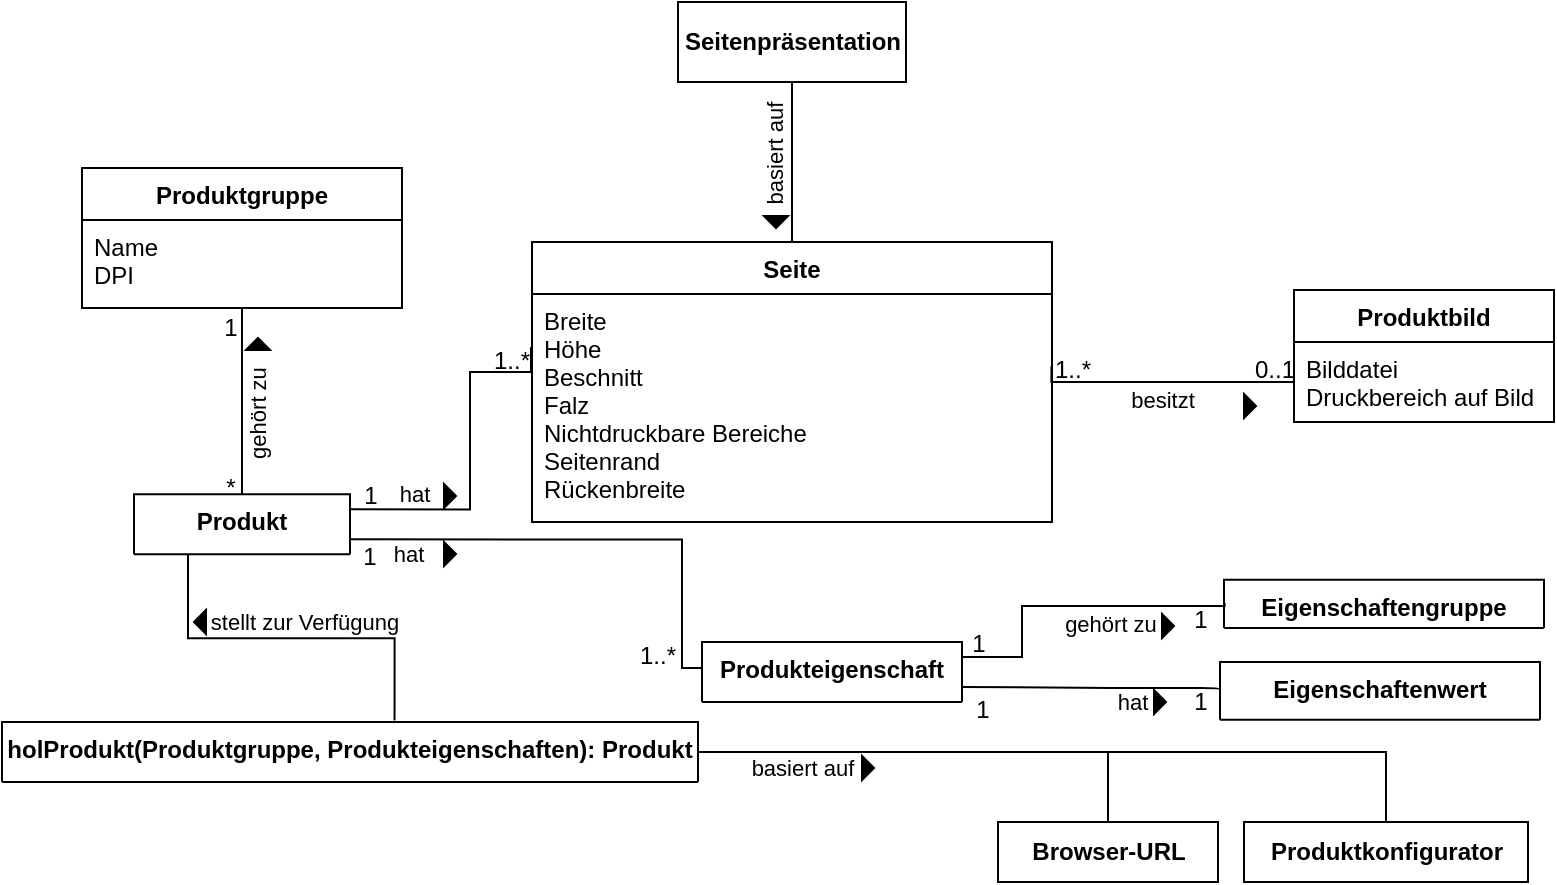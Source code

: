 <mxfile>
    <diagram id="R8Jl5CQtFqt2EqMDmD8Q" name="Produktpresentation">
        <mxGraphModel dx="1591" dy="719" grid="1" gridSize="10" guides="1" tooltips="1" connect="1" arrows="1" fold="1" page="1" pageScale="1" pageWidth="827" pageHeight="1169" math="0" shadow="0">
            <root>
                <mxCell id="0"/>
                <mxCell id="1" parent="0"/>
                <mxCell id="3ROZJ21ruriF3nKStgQi-135" style="edgeStyle=orthogonalEdgeStyle;rounded=0;orthogonalLoop=1;jettySize=auto;html=1;exitX=0.25;exitY=1;exitDx=0;exitDy=0;startArrow=none;startFill=0;endArrow=none;endFill=0;endSize=10;entryX=0.564;entryY=-0.025;entryDx=0;entryDy=0;entryPerimeter=0;" edge="1" parent="1" source="2" target="LKZn4vAuuxOfINN4DRll-142">
                    <mxGeometry relative="1" as="geometry"/>
                </mxCell>
                <mxCell id="3ROZJ21ruriF3nKStgQi-137" value="stellt zur Verfügung" style="edgeLabel;html=1;align=center;verticalAlign=middle;resizable=0;points=[];" vertex="1" connectable="0" parent="3ROZJ21ruriF3nKStgQi-135">
                    <mxGeometry x="0.067" relative="1" as="geometry">
                        <mxPoint y="-8" as="offset"/>
                    </mxGeometry>
                </mxCell>
                <mxCell id="2" value="Produkt" style="swimlane;fontStyle=1;align=center;verticalAlign=top;childLayout=stackLayout;horizontal=1;startSize=70;horizontalStack=0;resizeParent=1;resizeParentMax=0;resizeLast=0;collapsible=1;marginBottom=0;" parent="1" vertex="1">
                    <mxGeometry x="106" y="266.18" width="108" height="30" as="geometry"/>
                </mxCell>
                <mxCell id="14" value="Seite" style="swimlane;fontStyle=1;align=center;verticalAlign=top;childLayout=stackLayout;horizontal=1;startSize=26;horizontalStack=0;resizeParent=1;resizeParentMax=0;resizeLast=0;collapsible=1;marginBottom=0;" vertex="1" parent="1">
                    <mxGeometry x="305" y="140" width="260" height="140" as="geometry"/>
                </mxCell>
                <mxCell id="15" value="Breite&#10;Höhe&#10;Beschnitt&#10;Falz&#10;Nichtdruckbare Bereiche&#10;Seitenrand&#10;Rückenbreite&#10;" style="text;strokeColor=none;fillColor=none;align=left;verticalAlign=top;spacingLeft=4;spacingRight=4;overflow=hidden;rotatable=0;points=[[0,0.5],[1,0.5]];portConstraint=eastwest;fontStyle=0" vertex="1" parent="14">
                    <mxGeometry y="26" width="260" height="114" as="geometry"/>
                </mxCell>
                <mxCell id="48" value="Produktbild" style="swimlane;fontStyle=1;align=center;verticalAlign=top;childLayout=stackLayout;horizontal=1;startSize=26;horizontalStack=0;resizeParent=1;resizeParentMax=0;resizeLast=0;collapsible=1;marginBottom=0;" vertex="1" parent="1">
                    <mxGeometry x="686" y="164" width="130" height="66" as="geometry"/>
                </mxCell>
                <mxCell id="49" value="Bilddatei&#10;Druckbereich auf Bild&#10;" style="text;strokeColor=none;fillColor=none;align=left;verticalAlign=top;spacingLeft=4;spacingRight=4;overflow=hidden;rotatable=0;points=[[0,0.5],[1,0.5]];portConstraint=eastwest;" vertex="1" parent="48">
                    <mxGeometry y="26" width="130" height="40" as="geometry"/>
                </mxCell>
                <mxCell id="59" value="Produkteigenschaft" style="swimlane;fontStyle=1;align=center;verticalAlign=top;childLayout=stackLayout;horizontal=1;startSize=80;horizontalStack=0;resizeParent=1;resizeParentMax=0;resizeLast=0;collapsible=1;marginBottom=0;" vertex="1" parent="1">
                    <mxGeometry x="390" y="340" width="130" height="30" as="geometry"/>
                </mxCell>
                <mxCell id="28" value="" style="endArrow=none;startArrow=none;endFill=0;startFill=0;html=1;verticalAlign=bottom;labelBackgroundColor=none;strokeWidth=1;startSize=8;endSize=10;entryX=-0.002;entryY=0.234;entryDx=0;entryDy=0;entryPerimeter=0;exitX=1;exitY=0.25;exitDx=0;exitDy=0;edgeStyle=orthogonalEdgeStyle;rounded=0;" edge="1" parent="1" source="2" target="15">
                    <mxGeometry width="160" relative="1" as="geometry">
                        <mxPoint x="214" y="260.864" as="sourcePoint"/>
                        <mxPoint x="114" y="208" as="targetPoint"/>
                        <Array as="points">
                            <mxPoint x="274" y="274"/>
                            <mxPoint x="274" y="205"/>
                            <mxPoint x="305" y="205"/>
                        </Array>
                    </mxGeometry>
                </mxCell>
                <mxCell id="3ROZJ21ruriF3nKStgQi-115" value="hat" style="edgeLabel;html=1;align=center;verticalAlign=middle;resizable=0;points=[];" vertex="1" connectable="0" parent="28">
                    <mxGeometry x="0.263" y="-2" relative="1" as="geometry">
                        <mxPoint x="-30" y="41" as="offset"/>
                    </mxGeometry>
                </mxCell>
                <mxCell id="83" value="Produktgruppe" style="swimlane;fontStyle=1;align=center;verticalAlign=top;childLayout=stackLayout;horizontal=1;startSize=26;horizontalStack=0;resizeParent=1;resizeParentMax=0;resizeLast=0;collapsible=1;marginBottom=0;" vertex="1" parent="1">
                    <mxGeometry x="80" y="103" width="160" height="70" as="geometry"/>
                </mxCell>
                <mxCell id="84" value="Name&#10;DPI" style="text;strokeColor=none;fillColor=none;align=left;verticalAlign=top;spacingLeft=4;spacingRight=4;overflow=hidden;rotatable=0;points=[[0,0.5],[1,0.5]];portConstraint=eastwest;" vertex="1" parent="83">
                    <mxGeometry y="26" width="160" height="44" as="geometry"/>
                </mxCell>
                <mxCell id="87" value="" style="endArrow=none;startArrow=none;endFill=0;startFill=0;html=1;verticalAlign=bottom;labelBackgroundColor=none;strokeWidth=1;startSize=8;endSize=10;entryX=0.5;entryY=0;entryDx=0;entryDy=0;" edge="1" parent="1" source="84" target="2">
                    <mxGeometry width="160" relative="1" as="geometry">
                        <mxPoint x="224" y="290.5" as="sourcePoint"/>
                        <mxPoint x="354.32" y="502.69" as="targetPoint"/>
                    </mxGeometry>
                </mxCell>
                <mxCell id="88" value="*" style="text;html=1;align=center;verticalAlign=middle;resizable=0;points=[];autosize=1;strokeColor=none;" vertex="1" parent="1">
                    <mxGeometry x="144" y="253" width="20" height="20" as="geometry"/>
                </mxCell>
                <mxCell id="89" value="1" style="text;html=1;align=center;verticalAlign=middle;resizable=0;points=[];autosize=1;strokeColor=none;" vertex="1" parent="1">
                    <mxGeometry x="144" y="173" width="20" height="20" as="geometry"/>
                </mxCell>
                <mxCell id="65" value="" style="endArrow=none;startArrow=none;endFill=0;startFill=0;html=1;verticalAlign=bottom;labelBackgroundColor=none;strokeWidth=1;startSize=8;endSize=10;exitX=1;exitY=0.75;exitDx=0;exitDy=0;entryX=0;entryY=0.5;entryDx=0;entryDy=0;edgeStyle=orthogonalEdgeStyle;rounded=0;" edge="1" parent="1" source="2" target="59">
                    <mxGeometry width="160" relative="1" as="geometry">
                        <mxPoint x="214" y="288" as="sourcePoint"/>
                        <mxPoint x="305" y="353" as="targetPoint"/>
                        <Array as="points">
                            <mxPoint x="380" y="289"/>
                            <mxPoint x="380" y="353"/>
                            <mxPoint x="390" y="353"/>
                        </Array>
                    </mxGeometry>
                </mxCell>
                <mxCell id="3ROZJ21ruriF3nKStgQi-116" value="hat" style="edgeLabel;html=1;align=center;verticalAlign=middle;resizable=0;points=[];" vertex="1" connectable="0" parent="65">
                    <mxGeometry x="0.147" y="1" relative="1" as="geometry">
                        <mxPoint x="-110" y="8" as="offset"/>
                    </mxGeometry>
                </mxCell>
                <mxCell id="108" value="Eigenschaftengruppe" style="swimlane;fontStyle=1;align=center;verticalAlign=top;childLayout=stackLayout;horizontal=1;startSize=49;horizontalStack=0;resizeParent=1;resizeParentMax=0;resizeLast=0;collapsible=1;marginBottom=0;" vertex="1" parent="1">
                    <mxGeometry x="651" y="308.91" width="160" height="24.09" as="geometry"/>
                </mxCell>
                <mxCell id="110" value="Eigenschaftenwert" style="swimlane;fontStyle=1;align=center;verticalAlign=top;childLayout=stackLayout;horizontal=1;startSize=50;horizontalStack=0;resizeParent=1;resizeParentMax=0;resizeLast=0;collapsible=1;marginBottom=0;" vertex="1" parent="1">
                    <mxGeometry x="649" y="350" width="160" height="28.91" as="geometry"/>
                </mxCell>
                <mxCell id="112" value="" style="endArrow=none;startArrow=none;endFill=0;startFill=0;html=1;verticalAlign=bottom;labelBackgroundColor=none;strokeWidth=1;startSize=8;endSize=10;exitX=1.117;exitY=0.088;exitDx=0;exitDy=0;entryX=1;entryY=0.25;entryDx=0;entryDy=0;edgeStyle=orthogonalEdgeStyle;rounded=0;exitPerimeter=0;" edge="1" parent="1" source="fVELq3aFtNu3C1duo9qW-113" target="59">
                    <mxGeometry width="160" relative="1" as="geometry">
                        <mxPoint x="605" y="322.09" as="sourcePoint"/>
                        <mxPoint x="503" y="332.318" as="targetPoint"/>
                        <Array as="points">
                            <mxPoint x="651" y="322"/>
                            <mxPoint x="550" y="322"/>
                            <mxPoint x="550" y="348"/>
                        </Array>
                    </mxGeometry>
                </mxCell>
                <mxCell id="3ROZJ21ruriF3nKStgQi-117" value="gehört zu" style="edgeLabel;html=1;align=center;verticalAlign=middle;resizable=0;points=[];" vertex="1" connectable="0" parent="112">
                    <mxGeometry x="-0.066" y="-1" relative="1" as="geometry">
                        <mxPoint x="15" y="10" as="offset"/>
                    </mxGeometry>
                </mxCell>
                <mxCell id="113" value="" style="endArrow=none;startArrow=none;endFill=0;startFill=0;html=1;verticalAlign=bottom;labelBackgroundColor=none;strokeWidth=1;startSize=8;endSize=10;exitX=0;exitY=0.5;exitDx=0;exitDy=0;edgeStyle=orthogonalEdgeStyle;entryX=1;entryY=0.75;entryDx=0;entryDy=0;" edge="1" parent="1" source="110" target="59">
                    <mxGeometry width="160" relative="1" as="geometry">
                        <mxPoint x="604" y="418" as="sourcePoint"/>
                        <mxPoint x="505" y="380" as="targetPoint"/>
                        <Array as="points">
                            <mxPoint x="605" y="363"/>
                            <mxPoint x="546" y="363"/>
                        </Array>
                    </mxGeometry>
                </mxCell>
                <mxCell id="3ROZJ21ruriF3nKStgQi-121" value="hat" style="edgeLabel;html=1;align=center;verticalAlign=middle;resizable=0;points=[];" vertex="1" connectable="0" parent="113">
                    <mxGeometry x="0.021" relative="1" as="geometry">
                        <mxPoint x="21" y="7" as="offset"/>
                    </mxGeometry>
                </mxCell>
                <mxCell id="fVELq3aFtNu3C1duo9qW-113" value="1" style="text;html=1;align=center;verticalAlign=middle;resizable=0;points=[];autosize=1;strokeColor=none;" vertex="1" parent="1">
                    <mxGeometry x="629" y="318.91" width="20" height="20" as="geometry"/>
                </mxCell>
                <mxCell id="fVELq3aFtNu3C1duo9qW-114" value="1" style="text;html=1;align=center;verticalAlign=middle;resizable=0;points=[];autosize=1;strokeColor=none;" vertex="1" parent="1">
                    <mxGeometry x="518" y="331.09" width="20" height="20" as="geometry"/>
                </mxCell>
                <mxCell id="fVELq3aFtNu3C1duo9qW-115" value="1" style="text;html=1;align=center;verticalAlign=middle;resizable=0;points=[];autosize=1;strokeColor=none;" vertex="1" parent="1">
                    <mxGeometry x="520" y="364.0" width="20" height="20" as="geometry"/>
                </mxCell>
                <mxCell id="fVELq3aFtNu3C1duo9qW-116" value="1" style="text;html=1;align=center;verticalAlign=middle;resizable=0;points=[];autosize=1;strokeColor=none;" vertex="1" parent="1">
                    <mxGeometry x="629" y="360.0" width="20" height="20" as="geometry"/>
                </mxCell>
                <mxCell id="LKZn4vAuuxOfINN4DRll-119" value="&lt;b&gt;Seitenpräsentation&lt;/b&gt;" style="html=1;" vertex="1" parent="1">
                    <mxGeometry x="378" y="20" width="114" height="40" as="geometry"/>
                </mxCell>
                <mxCell id="LKZn4vAuuxOfINN4DRll-120" value="" style="html=1;verticalAlign=bottom;labelBackgroundColor=none;endArrow=none;endFill=0;endSize=10;exitX=0.5;exitY=1;exitDx=0;exitDy=0;entryX=0.5;entryY=0;entryDx=0;entryDy=0;" edge="1" parent="1" source="LKZn4vAuuxOfINN4DRll-119" target="14">
                    <mxGeometry width="160" relative="1" as="geometry">
                        <mxPoint x="554" y="110" as="sourcePoint"/>
                        <mxPoint x="714" y="110" as="targetPoint"/>
                    </mxGeometry>
                </mxCell>
                <mxCell id="3ROZJ21ruriF3nKStgQi-119" value="basiert auf" style="edgeLabel;html=1;align=center;verticalAlign=middle;resizable=0;points=[];rotation=-90;" vertex="1" connectable="0" parent="LKZn4vAuuxOfINN4DRll-120">
                    <mxGeometry x="-0.147" y="1" relative="1" as="geometry">
                        <mxPoint x="-10" y="2" as="offset"/>
                    </mxGeometry>
                </mxCell>
                <mxCell id="52" value="" style="endArrow=none;startArrow=none;endFill=0;startFill=0;html=1;verticalAlign=bottom;labelBackgroundColor=none;strokeWidth=1;startSize=8;endSize=8;exitX=0.999;exitY=0.317;exitDx=0;exitDy=0;exitPerimeter=0;edgeStyle=orthogonalEdgeStyle;rounded=0;" edge="1" parent="1" source="15" target="49">
                    <mxGeometry x="570" y="190" width="160" as="geometry">
                        <mxPoint x="670" y="344" as="sourcePoint"/>
                        <mxPoint x="830" y="344" as="targetPoint"/>
                        <Array as="points">
                            <mxPoint x="686" y="210"/>
                            <mxPoint x="686" y="210"/>
                        </Array>
                    </mxGeometry>
                </mxCell>
                <mxCell id="3ROZJ21ruriF3nKStgQi-120" value="besitzt" style="edgeLabel;html=1;align=center;verticalAlign=middle;resizable=0;points=[];" vertex="1" connectable="0" parent="52">
                    <mxGeometry relative="1" as="geometry">
                        <mxPoint x="-2" y="9" as="offset"/>
                    </mxGeometry>
                </mxCell>
                <mxCell id="53" value="1..*" style="text;html=1;align=center;verticalAlign=middle;resizable=0;points=[];autosize=1;strokeColor=none;" vertex="1" parent="1">
                    <mxGeometry x="560" y="194" width="30" height="20" as="geometry"/>
                </mxCell>
                <mxCell id="54" value="0..1" style="text;html=1;align=center;verticalAlign=middle;resizable=0;points=[];autosize=1;strokeColor=none;" vertex="1" parent="1">
                    <mxGeometry x="656" y="194" width="40" height="20" as="geometry"/>
                </mxCell>
                <mxCell id="66" value="1" style="text;align=center;fontStyle=0;verticalAlign=middle;spacingLeft=3;spacingRight=3;strokeColor=none;rotatable=0;points=[[0,0.5],[1,0.5]];portConstraint=eastwest;" vertex="1" parent="1">
                    <mxGeometry x="214" y="291.18" width="20" height="10.182" as="geometry"/>
                </mxCell>
                <mxCell id="73" value="1..*" style="text;align=center;fontStyle=0;verticalAlign=middle;spacingLeft=3;spacingRight=3;strokeColor=none;rotatable=0;points=[[0,0.5],[1,0.5]];portConstraint=eastwest;" vertex="1" parent="1">
                    <mxGeometry x="358" y="340.908" width="20" height="10.182" as="geometry"/>
                </mxCell>
                <mxCell id="30" value="1..*" style="text;align=center;fontStyle=0;verticalAlign=middle;spacingLeft=3;spacingRight=3;strokeColor=none;rotatable=0;points=[[0,0.5],[1,0.5]];portConstraint=eastwest;" vertex="1" parent="1">
                    <mxGeometry x="280" y="192" width="30" height="13" as="geometry"/>
                </mxCell>
                <mxCell id="LKZn4vAuuxOfINN4DRll-142" value="holProdukt(Produktgruppe, Produkteigenschaften): Produkt&#10;" style="swimlane;fontStyle=1;align=center;verticalAlign=top;childLayout=stackLayout;horizontal=1;startSize=34;horizontalStack=0;resizeParent=1;resizeParentMax=0;resizeLast=0;collapsible=1;marginBottom=0;" vertex="1" parent="1">
                    <mxGeometry x="40" y="380" width="348" height="30" as="geometry"/>
                </mxCell>
                <mxCell id="3ROZJ21ruriF3nKStgQi-113" value="1" style="text;html=1;align=center;verticalAlign=middle;resizable=0;points=[];autosize=1;strokeColor=none;" vertex="1" parent="1">
                    <mxGeometry x="214" y="257" width="20" height="20" as="geometry"/>
                </mxCell>
                <mxCell id="3ROZJ21ruriF3nKStgQi-122" value="" style="triangle;aspect=fixed;fillColor=#000000;rotation=-90;" vertex="1" parent="1">
                    <mxGeometry x="165" y="185" width="6" height="12" as="geometry"/>
                </mxCell>
                <mxCell id="3ROZJ21ruriF3nKStgQi-126" value="&lt;span style=&quot;font-size: 11px ; background-color: rgb(255 , 255 , 255)&quot;&gt;gehört zu&lt;/span&gt;" style="text;html=1;align=center;verticalAlign=middle;resizable=0;points=[];autosize=1;strokeColor=none;rotation=-90;" vertex="1" parent="1">
                    <mxGeometry x="138" y="216" width="60" height="20" as="geometry"/>
                </mxCell>
                <mxCell id="3ROZJ21ruriF3nKStgQi-127" value="" style="triangle;aspect=fixed;fillColor=#000000;rotation=0;" vertex="1" parent="1">
                    <mxGeometry x="616" y="364.0" width="6" height="12" as="geometry"/>
                </mxCell>
                <mxCell id="3ROZJ21ruriF3nKStgQi-128" value="" style="triangle;aspect=fixed;fillColor=#000000;rotation=0;" vertex="1" parent="1">
                    <mxGeometry x="620" y="326.0" width="6" height="12" as="geometry"/>
                </mxCell>
                <mxCell id="3ROZJ21ruriF3nKStgQi-130" value="" style="triangle;aspect=fixed;fillColor=#000000;rotation=90;" vertex="1" parent="1">
                    <mxGeometry x="424" y="124.0" width="6" height="12" as="geometry"/>
                </mxCell>
                <mxCell id="3ROZJ21ruriF3nKStgQi-132" value="" style="triangle;aspect=fixed;fillColor=#000000;rotation=0;" vertex="1" parent="1">
                    <mxGeometry x="661" y="216" width="6" height="12" as="geometry"/>
                </mxCell>
                <mxCell id="3ROZJ21ruriF3nKStgQi-133" value="" style="triangle;aspect=fixed;fillColor=#000000;rotation=0;" vertex="1" parent="1">
                    <mxGeometry x="261" y="261" width="6" height="12" as="geometry"/>
                </mxCell>
                <mxCell id="3ROZJ21ruriF3nKStgQi-134" value="" style="triangle;aspect=fixed;fillColor=#000000;rotation=0;" vertex="1" parent="1">
                    <mxGeometry x="261" y="290" width="6" height="12" as="geometry"/>
                </mxCell>
                <mxCell id="3ROZJ21ruriF3nKStgQi-138" value="" style="triangle;aspect=fixed;fillColor=#000000;rotation=-180;" vertex="1" parent="1">
                    <mxGeometry x="136" y="324.0" width="6" height="12" as="geometry"/>
                </mxCell>
                <mxCell id="pcVgRyq9SWeYD4dwbNtz-117" style="edgeStyle=orthogonalEdgeStyle;rounded=0;orthogonalLoop=1;jettySize=auto;html=1;exitX=0.5;exitY=0;exitDx=0;exitDy=0;entryX=1;entryY=0.25;entryDx=0;entryDy=0;startArrow=none;startFill=0;endArrow=none;endFill=0;endSize=10;" edge="1" parent="1" source="pcVgRyq9SWeYD4dwbNtz-114" target="LKZn4vAuuxOfINN4DRll-142">
                    <mxGeometry relative="1" as="geometry">
                        <Array as="points">
                            <mxPoint x="593" y="395"/>
                        </Array>
                    </mxGeometry>
                </mxCell>
                <mxCell id="pcVgRyq9SWeYD4dwbNtz-114" value="&lt;b&gt;Browser-URL&lt;/b&gt;" style="html=1;" vertex="1" parent="1">
                    <mxGeometry x="538" y="430" width="110" height="30" as="geometry"/>
                </mxCell>
                <mxCell id="pcVgRyq9SWeYD4dwbNtz-118" style="edgeStyle=orthogonalEdgeStyle;rounded=0;orthogonalLoop=1;jettySize=auto;html=1;exitX=0.5;exitY=0;exitDx=0;exitDy=0;startArrow=none;startFill=0;endArrow=none;endFill=0;endSize=10;entryX=1;entryY=0.25;entryDx=0;entryDy=0;" edge="1" parent="1" source="pcVgRyq9SWeYD4dwbNtz-115" target="LKZn4vAuuxOfINN4DRll-142">
                    <mxGeometry relative="1" as="geometry">
                        <mxPoint x="236" y="440" as="targetPoint"/>
                        <Array as="points">
                            <mxPoint x="732" y="395"/>
                        </Array>
                    </mxGeometry>
                </mxCell>
                <mxCell id="pcVgRyq9SWeYD4dwbNtz-121" value="basiert auf" style="edgeLabel;html=1;align=center;verticalAlign=middle;resizable=0;points=[];rotation=0;" vertex="1" connectable="0" parent="pcVgRyq9SWeYD4dwbNtz-118">
                    <mxGeometry x="0.222" relative="1" as="geometry">
                        <mxPoint x="-91" y="8" as="offset"/>
                    </mxGeometry>
                </mxCell>
                <mxCell id="pcVgRyq9SWeYD4dwbNtz-115" value="&lt;b&gt;Produktkonfigurator&lt;/b&gt;" style="html=1;" vertex="1" parent="1">
                    <mxGeometry x="661" y="430" width="142" height="30" as="geometry"/>
                </mxCell>
                <mxCell id="pcVgRyq9SWeYD4dwbNtz-122" value="" style="triangle;aspect=fixed;fillColor=#000000;rotation=0;" vertex="1" parent="1">
                    <mxGeometry x="470" y="397" width="6" height="12" as="geometry"/>
                </mxCell>
            </root>
        </mxGraphModel>
    </diagram>
    <diagram id="m1vJnN9iK8uZdJuS278U" name="Design">
        <mxGraphModel dx="858" dy="393" grid="1" gridSize="10" guides="1" tooltips="1" connect="1" arrows="1" fold="1" page="1" pageScale="1" pageWidth="827" pageHeight="1169" math="0" shadow="0">
            <root>
                <mxCell id="2xnOVREvFLB_lUJDa7KT-0"/>
                <mxCell id="2xnOVREvFLB_lUJDa7KT-1" parent="2xnOVREvFLB_lUJDa7KT-0"/>
                <mxCell id="0LVePBlqfKj34DUhiKUy-6" style="edgeStyle=orthogonalEdgeStyle;rounded=0;orthogonalLoop=1;jettySize=auto;html=1;exitX=0.5;exitY=1;exitDx=0;exitDy=0;entryX=0.5;entryY=0;entryDx=0;entryDy=0;startArrow=none;startFill=0;endArrow=none;endFill=0;endSize=10;" edge="1" parent="2xnOVREvFLB_lUJDa7KT-1" source="_BBtM1ZEClrVv9qaCddC-7" target="0LVePBlqfKj34DUhiKUy-0">
                    <mxGeometry relative="1" as="geometry"/>
                </mxCell>
                <mxCell id="_BBtM1ZEClrVv9qaCddC-7" value="Designseite Presentation" style="html=1;fontStyle=1" vertex="1" parent="2xnOVREvFLB_lUJDa7KT-1">
                    <mxGeometry x="365" y="270" width="160" height="50" as="geometry"/>
                </mxCell>
                <mxCell id="0LVePBlqfKj34DUhiKUy-1" style="edgeStyle=orthogonalEdgeStyle;rounded=0;orthogonalLoop=1;jettySize=auto;html=1;exitX=1;exitY=0.5;exitDx=0;exitDy=0;entryX=0;entryY=0.5;entryDx=0;entryDy=0;startArrow=none;startFill=0;endArrow=none;endFill=0;endSize=10;" edge="1" parent="2xnOVREvFLB_lUJDa7KT-1" source="KhfS7gPPCCPaNqj5bfZj-1" target="0LVePBlqfKj34DUhiKUy-0">
                    <mxGeometry relative="1" as="geometry"/>
                </mxCell>
                <mxCell id="eLnGJpbULJ3DvffsFiKu-49" style="edgeStyle=orthogonalEdgeStyle;rounded=0;jumpStyle=arc;jumpSize=8;orthogonalLoop=1;jettySize=auto;html=1;exitX=0.5;exitY=1;exitDx=0;exitDy=0;entryX=0.5;entryY=0;entryDx=0;entryDy=0;startArrow=none;startFill=0;endArrow=none;endFill=0;endSize=10;" edge="1" parent="2xnOVREvFLB_lUJDa7KT-1" source="KhfS7gPPCCPaNqj5bfZj-1" target="eLnGJpbULJ3DvffsFiKu-35">
                    <mxGeometry relative="1" as="geometry"/>
                </mxCell>
                <mxCell id="KhfS7gPPCCPaNqj5bfZj-1" value="&lt;b&gt;Design&lt;/b&gt;" style="html=1;" vertex="1" parent="2xnOVREvFLB_lUJDa7KT-1">
                    <mxGeometry x="180" y="420" width="110" height="30" as="geometry"/>
                </mxCell>
                <mxCell id="0LVePBlqfKj34DUhiKUy-3" style="edgeStyle=orthogonalEdgeStyle;rounded=0;orthogonalLoop=1;jettySize=auto;html=1;exitX=1;exitY=0.5;exitDx=0;exitDy=0;entryX=0;entryY=0.5;entryDx=0;entryDy=0;startArrow=none;startFill=0;endArrow=none;endFill=0;endSize=10;" edge="1" parent="2xnOVREvFLB_lUJDa7KT-1" source="0LVePBlqfKj34DUhiKUy-0" target="0LVePBlqfKj34DUhiKUy-2">
                    <mxGeometry relative="1" as="geometry"/>
                </mxCell>
                <mxCell id="0LVePBlqfKj34DUhiKUy-11" style="edgeStyle=orthogonalEdgeStyle;rounded=0;orthogonalLoop=1;jettySize=auto;html=1;exitX=0.75;exitY=1;exitDx=0;exitDy=0;entryX=0;entryY=0.5;entryDx=0;entryDy=0;startArrow=none;startFill=0;endArrow=none;endFill=0;endSize=10;" edge="1" parent="2xnOVREvFLB_lUJDa7KT-1" source="0LVePBlqfKj34DUhiKUy-0" target="PerpSiJX2z2ElGPY05Ku-22">
                    <mxGeometry relative="1" as="geometry">
                        <mxPoint x="570" y="505" as="targetPoint"/>
                    </mxGeometry>
                </mxCell>
                <mxCell id="PerpSiJX2z2ElGPY05Ku-18" style="edgeStyle=orthogonalEdgeStyle;rounded=0;jumpStyle=arc;jumpSize=8;orthogonalLoop=1;jettySize=auto;html=1;exitX=0.75;exitY=0;exitDx=0;exitDy=0;entryX=0.5;entryY=1;entryDx=0;entryDy=0;startArrow=none;startFill=0;endArrow=none;endFill=0;endSize=10;" edge="1" parent="2xnOVREvFLB_lUJDa7KT-1" source="0LVePBlqfKj34DUhiKUy-0" target="PerpSiJX2z2ElGPY05Ku-17">
                    <mxGeometry relative="1" as="geometry"/>
                </mxCell>
                <mxCell id="0LVePBlqfKj34DUhiKUy-0" value="&lt;b&gt;Designseite&lt;/b&gt;" style="html=1;" vertex="1" parent="2xnOVREvFLB_lUJDa7KT-1">
                    <mxGeometry x="390" y="420" width="110" height="30" as="geometry"/>
                </mxCell>
                <mxCell id="3dWni5qiD89zcJHUJ88k-36" style="edgeStyle=orthogonalEdgeStyle;rounded=0;jumpStyle=arc;jumpSize=8;orthogonalLoop=1;jettySize=auto;html=1;exitX=1;exitY=0.5;exitDx=0;exitDy=0;entryX=0;entryY=0.5;entryDx=0;entryDy=0;startArrow=none;startFill=0;endArrow=none;endFill=0;endSize=10;" edge="1" parent="2xnOVREvFLB_lUJDa7KT-1" source="0LVePBlqfKj34DUhiKUy-2" target="3dWni5qiD89zcJHUJ88k-12">
                    <mxGeometry relative="1" as="geometry"/>
                </mxCell>
                <mxCell id="0LVePBlqfKj34DUhiKUy-2" value="&lt;b&gt;Hintergrund&lt;/b&gt;" style="html=1;" vertex="1" parent="2xnOVREvFLB_lUJDa7KT-1">
                    <mxGeometry x="570" y="420" width="110" height="30" as="geometry"/>
                </mxCell>
                <mxCell id="3dWni5qiD89zcJHUJ88k-31" style="edgeStyle=orthogonalEdgeStyle;rounded=0;jumpStyle=arc;jumpSize=8;orthogonalLoop=1;jettySize=auto;html=1;exitX=0;exitY=0.5;exitDx=0;exitDy=0;entryX=1;entryY=0.25;entryDx=0;entryDy=0;startArrow=none;startFill=0;endArrow=none;endFill=0;endSize=10;" edge="1" parent="2xnOVREvFLB_lUJDa7KT-1" source="0LVePBlqfKj34DUhiKUy-4" target="3dWni5qiD89zcJHUJ88k-12">
                    <mxGeometry relative="1" as="geometry"/>
                </mxCell>
                <mxCell id="3dWni5qiD89zcJHUJ88k-49" style="edgeStyle=orthogonalEdgeStyle;rounded=0;jumpStyle=arc;jumpSize=8;orthogonalLoop=1;jettySize=auto;html=1;exitX=1;exitY=0.5;exitDx=0;exitDy=0;entryX=1;entryY=0.5;entryDx=0;entryDy=0;startArrow=none;startFill=0;endArrow=none;endFill=0;endSize=10;" edge="1" parent="2xnOVREvFLB_lUJDa7KT-1" source="0LVePBlqfKj34DUhiKUy-4" target="0LVePBlqfKj34DUhiKUy-5">
                    <mxGeometry relative="1" as="geometry"/>
                </mxCell>
                <mxCell id="0LVePBlqfKj34DUhiKUy-4" value="&lt;b&gt;Verlaufaufsfarbe&lt;/b&gt;" style="html=1;" vertex="1" parent="2xnOVREvFLB_lUJDa7KT-1">
                    <mxGeometry x="1020" y="413" width="110" height="30" as="geometry"/>
                </mxCell>
                <mxCell id="3dWni5qiD89zcJHUJ88k-29" style="edgeStyle=orthogonalEdgeStyle;rounded=0;jumpStyle=arc;jumpSize=8;orthogonalLoop=1;jettySize=auto;html=1;exitX=0.25;exitY=1;exitDx=0;exitDy=0;startArrow=none;startFill=0;endArrow=none;endFill=0;endSize=10;" edge="1" parent="2xnOVREvFLB_lUJDa7KT-1" source="0LVePBlqfKj34DUhiKUy-5" target="3dWni5qiD89zcJHUJ88k-22">
                    <mxGeometry relative="1" as="geometry">
                        <Array as="points">
                            <mxPoint x="1048" y="510"/>
                            <mxPoint x="1040" y="510"/>
                        </Array>
                    </mxGeometry>
                </mxCell>
                <mxCell id="3dWni5qiD89zcJHUJ88k-30" style="edgeStyle=orthogonalEdgeStyle;rounded=0;jumpStyle=arc;jumpSize=8;orthogonalLoop=1;jettySize=auto;html=1;exitX=0;exitY=0.5;exitDx=0;exitDy=0;entryX=1;entryY=0.75;entryDx=0;entryDy=0;startArrow=none;startFill=0;endArrow=none;endFill=0;endSize=10;" edge="1" parent="2xnOVREvFLB_lUJDa7KT-1" source="0LVePBlqfKj34DUhiKUy-5" target="3dWni5qiD89zcJHUJ88k-12">
                    <mxGeometry relative="1" as="geometry">
                        <Array as="points">
                            <mxPoint x="1000" y="498"/>
                            <mxPoint x="1000" y="443"/>
                        </Array>
                    </mxGeometry>
                </mxCell>
                <mxCell id="eLnGJpbULJ3DvffsFiKu-10" style="edgeStyle=orthogonalEdgeStyle;rounded=0;jumpStyle=arc;jumpSize=8;orthogonalLoop=1;jettySize=auto;html=1;exitX=0.75;exitY=1;exitDx=0;exitDy=0;entryX=1;entryY=0.75;entryDx=0;entryDy=0;startArrow=none;startFill=0;endArrow=none;endFill=0;endSize=10;" edge="1" parent="2xnOVREvFLB_lUJDa7KT-1" source="0LVePBlqfKj34DUhiKUy-5" target="3dWni5qiD89zcJHUJ88k-3">
                    <mxGeometry relative="1" as="geometry"/>
                </mxCell>
                <mxCell id="eLnGJpbULJ3DvffsFiKu-11" style="edgeStyle=orthogonalEdgeStyle;rounded=0;jumpStyle=arc;jumpSize=8;orthogonalLoop=1;jettySize=auto;html=1;exitX=0.75;exitY=1;exitDx=0;exitDy=0;entryX=1;entryY=0.5;entryDx=0;entryDy=0;startArrow=none;startFill=0;endArrow=none;endFill=0;endSize=10;" edge="1" parent="2xnOVREvFLB_lUJDa7KT-1" source="0LVePBlqfKj34DUhiKUy-5" target="3dWni5qiD89zcJHUJ88k-1">
                    <mxGeometry relative="1" as="geometry"/>
                </mxCell>
                <mxCell id="0LVePBlqfKj34DUhiKUy-5" value="&lt;b&gt;Farbe&lt;br&gt;&lt;/b&gt;" style="html=1;" vertex="1" parent="2xnOVREvFLB_lUJDa7KT-1">
                    <mxGeometry x="1020" y="483" width="110" height="30" as="geometry"/>
                </mxCell>
                <mxCell id="3dWni5qiD89zcJHUJ88k-11" style="edgeStyle=orthogonalEdgeStyle;rounded=0;orthogonalLoop=1;jettySize=auto;html=1;exitX=0;exitY=0.25;exitDx=0;exitDy=0;entryX=0.553;entryY=1.053;entryDx=0;entryDy=0;startArrow=none;startFill=0;endArrow=block;endFill=0;endSize=10;entryPerimeter=0;" edge="1" parent="2xnOVREvFLB_lUJDa7KT-1" source="0LVePBlqfKj34DUhiKUy-12" target="PerpSiJX2z2ElGPY05Ku-22">
                    <mxGeometry relative="1" as="geometry">
                        <mxPoint x="625" y="530" as="targetPoint"/>
                    </mxGeometry>
                </mxCell>
                <mxCell id="0LVePBlqfKj34DUhiKUy-12" value="&lt;b&gt;Rechteck&lt;/b&gt;" style="html=1;" vertex="1" parent="2xnOVREvFLB_lUJDa7KT-1">
                    <mxGeometry x="650" y="560" width="110" height="30" as="geometry"/>
                </mxCell>
                <mxCell id="3dWni5qiD89zcJHUJ88k-6" style="edgeStyle=orthogonalEdgeStyle;rounded=0;orthogonalLoop=1;jettySize=auto;html=1;exitX=0;exitY=0.5;exitDx=0;exitDy=0;entryX=0.5;entryY=1;entryDx=0;entryDy=0;startArrow=none;startFill=0;endArrow=block;endFill=0;endSize=10;" edge="1" parent="2xnOVREvFLB_lUJDa7KT-1" source="3dWni5qiD89zcJHUJ88k-0">
                    <mxGeometry relative="1" as="geometry">
                        <mxPoint x="625" y="530" as="targetPoint"/>
                        <Array as="points">
                            <mxPoint x="625" y="615"/>
                        </Array>
                    </mxGeometry>
                </mxCell>
                <mxCell id="3dWni5qiD89zcJHUJ88k-0" value="&lt;b&gt;Ellipse&lt;/b&gt;" style="html=1;" vertex="1" parent="2xnOVREvFLB_lUJDa7KT-1">
                    <mxGeometry x="650" y="610" width="110" height="30" as="geometry"/>
                </mxCell>
                <mxCell id="3dWni5qiD89zcJHUJ88k-7" style="edgeStyle=orthogonalEdgeStyle;rounded=0;orthogonalLoop=1;jettySize=auto;html=1;exitX=0;exitY=0.5;exitDx=0;exitDy=0;entryX=0.5;entryY=1;entryDx=0;entryDy=0;startArrow=none;startFill=0;endArrow=block;endFill=0;endSize=10;" edge="1" parent="2xnOVREvFLB_lUJDa7KT-1" source="3dWni5qiD89zcJHUJ88k-1">
                    <mxGeometry relative="1" as="geometry">
                        <mxPoint x="625" y="530" as="targetPoint"/>
                        <Array as="points">
                            <mxPoint x="625" y="965"/>
                        </Array>
                    </mxGeometry>
                </mxCell>
                <mxCell id="3dWni5qiD89zcJHUJ88k-1" value="&lt;span&gt;Linie&lt;/span&gt;" style="html=1;fontStyle=1" vertex="1" parent="2xnOVREvFLB_lUJDa7KT-1">
                    <mxGeometry x="650" y="950" width="110" height="30" as="geometry"/>
                </mxCell>
                <mxCell id="3dWni5qiD89zcJHUJ88k-8" style="edgeStyle=orthogonalEdgeStyle;rounded=0;orthogonalLoop=1;jettySize=auto;html=1;exitX=0;exitY=0.25;exitDx=0;exitDy=0;entryX=0.5;entryY=1;entryDx=0;entryDy=0;startArrow=none;startFill=0;endArrow=block;endFill=0;endSize=10;" edge="1" parent="2xnOVREvFLB_lUJDa7KT-1" source="3dWni5qiD89zcJHUJ88k-2">
                    <mxGeometry relative="1" as="geometry">
                        <mxPoint x="625" y="530" as="targetPoint"/>
                        <Array as="points">
                            <mxPoint x="625" y="668"/>
                        </Array>
                    </mxGeometry>
                </mxCell>
                <mxCell id="3dWni5qiD89zcJHUJ88k-2" value="Polygon" style="html=1;fontStyle=1" vertex="1" parent="2xnOVREvFLB_lUJDa7KT-1">
                    <mxGeometry x="650" y="660" width="110" height="30" as="geometry"/>
                </mxCell>
                <mxCell id="3dWni5qiD89zcJHUJ88k-9" style="edgeStyle=orthogonalEdgeStyle;rounded=0;orthogonalLoop=1;jettySize=auto;html=1;exitX=0;exitY=0.5;exitDx=0;exitDy=0;entryX=0.5;entryY=1;entryDx=0;entryDy=0;startArrow=none;startFill=0;endArrow=block;endFill=0;endSize=10;" edge="1" parent="2xnOVREvFLB_lUJDa7KT-1" source="3dWni5qiD89zcJHUJ88k-3">
                    <mxGeometry relative="1" as="geometry">
                        <mxPoint x="625" y="530" as="targetPoint"/>
                        <Array as="points">
                            <mxPoint x="625" y="915"/>
                        </Array>
                    </mxGeometry>
                </mxCell>
                <mxCell id="eLnGJpbULJ3DvffsFiKu-52" style="edgeStyle=orthogonalEdgeStyle;rounded=0;jumpStyle=arc;jumpSize=8;orthogonalLoop=1;jettySize=auto;html=1;exitX=1;exitY=0.25;exitDx=0;exitDy=0;startArrow=none;startFill=0;endArrow=none;endFill=0;endSize=10;" edge="1" parent="2xnOVREvFLB_lUJDa7KT-1" source="3dWni5qiD89zcJHUJ88k-3" target="eLnGJpbULJ3DvffsFiKu-51">
                    <mxGeometry relative="1" as="geometry"/>
                </mxCell>
                <mxCell id="3dWni5qiD89zcJHUJ88k-3" value="Text" style="html=1;fontStyle=1" vertex="1" parent="2xnOVREvFLB_lUJDa7KT-1">
                    <mxGeometry x="650" y="900" width="110" height="30" as="geometry"/>
                </mxCell>
                <mxCell id="3dWni5qiD89zcJHUJ88k-10" style="edgeStyle=orthogonalEdgeStyle;rounded=0;orthogonalLoop=1;jettySize=auto;html=1;exitX=0;exitY=0.5;exitDx=0;exitDy=0;entryX=0.5;entryY=1;entryDx=0;entryDy=0;startArrow=none;startFill=0;endArrow=block;endFill=0;endSize=10;" edge="1" parent="2xnOVREvFLB_lUJDa7KT-1" source="3dWni5qiD89zcJHUJ88k-4">
                    <mxGeometry relative="1" as="geometry">
                        <mxPoint x="625" y="530" as="targetPoint"/>
                        <Array as="points">
                            <mxPoint x="625" y="865"/>
                        </Array>
                    </mxGeometry>
                </mxCell>
                <mxCell id="3dWni5qiD89zcJHUJ88k-4" value="Bild" style="html=1;fontStyle=1" vertex="1" parent="2xnOVREvFLB_lUJDa7KT-1">
                    <mxGeometry x="650" y="850" width="110" height="30" as="geometry"/>
                </mxCell>
                <mxCell id="3dWni5qiD89zcJHUJ88k-37" style="edgeStyle=orthogonalEdgeStyle;rounded=0;jumpStyle=arc;jumpSize=8;orthogonalLoop=1;jettySize=auto;html=1;exitX=0.25;exitY=1;exitDx=0;exitDy=0;entryX=0.75;entryY=0;entryDx=0;entryDy=0;startArrow=none;startFill=0;endArrow=none;endFill=0;endSize=10;" edge="1" parent="2xnOVREvFLB_lUJDa7KT-1" source="3dWni5qiD89zcJHUJ88k-12" target="0LVePBlqfKj34DUhiKUy-12">
                    <mxGeometry relative="1" as="geometry">
                        <Array as="points">
                            <mxPoint x="818" y="550"/>
                            <mxPoint x="733" y="550"/>
                        </Array>
                    </mxGeometry>
                </mxCell>
                <mxCell id="3dWni5qiD89zcJHUJ88k-38" style="edgeStyle=orthogonalEdgeStyle;rounded=0;jumpStyle=arc;jumpSize=8;orthogonalLoop=1;jettySize=auto;html=1;exitX=0.25;exitY=1;exitDx=0;exitDy=0;entryX=0.75;entryY=0;entryDx=0;entryDy=0;startArrow=none;startFill=0;endArrow=none;endFill=0;endSize=10;" edge="1" parent="2xnOVREvFLB_lUJDa7KT-1" source="3dWni5qiD89zcJHUJ88k-12" target="3dWni5qiD89zcJHUJ88k-0">
                    <mxGeometry relative="1" as="geometry">
                        <Array as="points">
                            <mxPoint x="818" y="600"/>
                            <mxPoint x="733" y="600"/>
                        </Array>
                    </mxGeometry>
                </mxCell>
                <mxCell id="3dWni5qiD89zcJHUJ88k-40" style="edgeStyle=orthogonalEdgeStyle;rounded=0;jumpStyle=arc;jumpSize=8;orthogonalLoop=1;jettySize=auto;html=1;exitX=0.25;exitY=1;exitDx=0;exitDy=0;entryX=0.75;entryY=0;entryDx=0;entryDy=0;startArrow=none;startFill=0;endArrow=none;endFill=0;endSize=10;" edge="1" parent="2xnOVREvFLB_lUJDa7KT-1" source="3dWni5qiD89zcJHUJ88k-12" target="3dWni5qiD89zcJHUJ88k-2">
                    <mxGeometry relative="1" as="geometry">
                        <Array as="points">
                            <mxPoint x="818" y="650"/>
                            <mxPoint x="733" y="650"/>
                        </Array>
                    </mxGeometry>
                </mxCell>
                <mxCell id="3dWni5qiD89zcJHUJ88k-41" style="edgeStyle=orthogonalEdgeStyle;rounded=0;jumpStyle=arc;jumpSize=8;orthogonalLoop=1;jettySize=auto;html=1;exitX=0.25;exitY=1;exitDx=0;exitDy=0;entryX=0.75;entryY=0;entryDx=0;entryDy=0;startArrow=none;startFill=0;endArrow=none;endFill=0;endSize=10;" edge="1" parent="2xnOVREvFLB_lUJDa7KT-1" source="3dWni5qiD89zcJHUJ88k-12" target="3dWni5qiD89zcJHUJ88k-4">
                    <mxGeometry relative="1" as="geometry">
                        <Array as="points">
                            <mxPoint x="818" y="840"/>
                            <mxPoint x="733" y="840"/>
                        </Array>
                    </mxGeometry>
                </mxCell>
                <mxCell id="3dWni5qiD89zcJHUJ88k-12" value="&lt;b&gt;Füllfarbe&lt;/b&gt;" style="html=1;" vertex="1" parent="2xnOVREvFLB_lUJDa7KT-1">
                    <mxGeometry x="790" y="420" width="110" height="30" as="geometry"/>
                </mxCell>
                <mxCell id="3dWni5qiD89zcJHUJ88k-44" style="edgeStyle=orthogonalEdgeStyle;rounded=0;jumpStyle=arc;jumpSize=8;orthogonalLoop=1;jettySize=auto;html=1;exitX=0;exitY=0.5;exitDx=0;exitDy=0;entryX=1;entryY=0.5;entryDx=0;entryDy=0;startArrow=none;startFill=0;endArrow=none;endFill=0;endSize=10;" edge="1" parent="2xnOVREvFLB_lUJDa7KT-1" source="3dWni5qiD89zcJHUJ88k-22" target="0LVePBlqfKj34DUhiKUy-12">
                    <mxGeometry relative="1" as="geometry">
                        <Array as="points">
                            <mxPoint x="880" y="585"/>
                            <mxPoint x="880" y="575"/>
                        </Array>
                    </mxGeometry>
                </mxCell>
                <mxCell id="3dWni5qiD89zcJHUJ88k-45" style="edgeStyle=orthogonalEdgeStyle;rounded=0;jumpStyle=arc;jumpSize=8;orthogonalLoop=1;jettySize=auto;html=1;exitX=0;exitY=0.5;exitDx=0;exitDy=0;entryX=1;entryY=0.5;entryDx=0;entryDy=0;startArrow=none;startFill=0;endArrow=none;endFill=0;endSize=10;" edge="1" parent="2xnOVREvFLB_lUJDa7KT-1" source="3dWni5qiD89zcJHUJ88k-22" target="3dWni5qiD89zcJHUJ88k-0">
                    <mxGeometry relative="1" as="geometry">
                        <Array as="points">
                            <mxPoint x="880" y="585"/>
                            <mxPoint x="880" y="625"/>
                        </Array>
                    </mxGeometry>
                </mxCell>
                <mxCell id="3dWni5qiD89zcJHUJ88k-46" style="edgeStyle=orthogonalEdgeStyle;rounded=0;jumpStyle=arc;jumpSize=8;orthogonalLoop=1;jettySize=auto;html=1;exitX=0;exitY=0.5;exitDx=0;exitDy=0;entryX=1;entryY=0.5;entryDx=0;entryDy=0;startArrow=none;startFill=0;endArrow=none;endFill=0;endSize=10;" edge="1" parent="2xnOVREvFLB_lUJDa7KT-1" source="3dWni5qiD89zcJHUJ88k-22" target="3dWni5qiD89zcJHUJ88k-2">
                    <mxGeometry relative="1" as="geometry">
                        <Array as="points">
                            <mxPoint x="880" y="585"/>
                            <mxPoint x="880" y="675"/>
                        </Array>
                    </mxGeometry>
                </mxCell>
                <mxCell id="3dWni5qiD89zcJHUJ88k-47" style="edgeStyle=orthogonalEdgeStyle;rounded=0;jumpStyle=arc;jumpSize=8;orthogonalLoop=1;jettySize=auto;html=1;exitX=0;exitY=0.5;exitDx=0;exitDy=0;entryX=1;entryY=0.75;entryDx=0;entryDy=0;startArrow=none;startFill=0;endArrow=none;endFill=0;endSize=10;" edge="1" parent="2xnOVREvFLB_lUJDa7KT-1" source="3dWni5qiD89zcJHUJ88k-22" target="3dWni5qiD89zcJHUJ88k-4">
                    <mxGeometry relative="1" as="geometry">
                        <Array as="points">
                            <mxPoint x="880" y="585"/>
                            <mxPoint x="880" y="873"/>
                        </Array>
                    </mxGeometry>
                </mxCell>
                <mxCell id="3dWni5qiD89zcJHUJ88k-22" value="&lt;b&gt;Umrahmung&lt;/b&gt;" style="html=1;" vertex="1" parent="2xnOVREvFLB_lUJDa7KT-1">
                    <mxGeometry x="990" y="570" width="100" height="30" as="geometry"/>
                </mxCell>
                <mxCell id="qLCuyh_SuOUiccrAn6eA-0" value="" style="triangle;aspect=fixed;fillColor=#000000;rotation=0;" vertex="1" parent="2xnOVREvFLB_lUJDa7KT-1">
                    <mxGeometry x="348" y="420" width="6" height="12" as="geometry"/>
                </mxCell>
                <mxCell id="qLCuyh_SuOUiccrAn6eA-1" value="hat" style="text;html=1;align=center;verticalAlign=middle;resizable=0;points=[];autosize=1;strokeColor=none;" vertex="1" parent="2xnOVREvFLB_lUJDa7KT-1">
                    <mxGeometry x="318" y="416" width="30" height="20" as="geometry"/>
                </mxCell>
                <mxCell id="qLCuyh_SuOUiccrAn6eA-2" value="basiert auf" style="text;html=1;align=center;verticalAlign=middle;resizable=0;points=[];autosize=1;strokeColor=none;rotation=-90;" vertex="1" parent="2xnOVREvFLB_lUJDa7KT-1">
                    <mxGeometry x="420" y="360" width="70" height="20" as="geometry"/>
                </mxCell>
                <mxCell id="qLCuyh_SuOUiccrAn6eA-3" value="" style="triangle;aspect=fixed;fillColor=#000000;rotation=90;" vertex="1" parent="2xnOVREvFLB_lUJDa7KT-1">
                    <mxGeometry x="452" y="399" width="6" height="12" as="geometry"/>
                </mxCell>
                <mxCell id="qLCuyh_SuOUiccrAn6eA-4" value="" style="triangle;aspect=fixed;fillColor=#000000;rotation=0;" vertex="1" parent="2xnOVREvFLB_lUJDa7KT-1">
                    <mxGeometry x="540" y="422" width="6" height="12" as="geometry"/>
                </mxCell>
                <mxCell id="qLCuyh_SuOUiccrAn6eA-5" value="hat" style="text;html=1;align=center;verticalAlign=middle;resizable=0;points=[];autosize=1;strokeColor=none;" vertex="1" parent="2xnOVREvFLB_lUJDa7KT-1">
                    <mxGeometry x="511" y="418" width="30" height="20" as="geometry"/>
                </mxCell>
                <mxCell id="qLCuyh_SuOUiccrAn6eA-6" value="enthält" style="text;html=1;align=center;verticalAlign=middle;resizable=0;points=[];autosize=1;strokeColor=none;" vertex="1" parent="2xnOVREvFLB_lUJDa7KT-1">
                    <mxGeometry x="474" y="513" width="50" height="20" as="geometry"/>
                </mxCell>
                <mxCell id="qLCuyh_SuOUiccrAn6eA-7" value="" style="triangle;aspect=fixed;fillColor=#000000;rotation=0;" vertex="1" parent="2xnOVREvFLB_lUJDa7KT-1">
                    <mxGeometry x="524" y="517" width="6" height="12" as="geometry"/>
                </mxCell>
                <mxCell id="eLnGJpbULJ3DvffsFiKu-0" value="" style="triangle;aspect=fixed;fillColor=#000000;rotation=0;" vertex="1" parent="2xnOVREvFLB_lUJDa7KT-1">
                    <mxGeometry x="730" y="422" width="6" height="12" as="geometry"/>
                </mxCell>
                <mxCell id="eLnGJpbULJ3DvffsFiKu-1" value="hat" style="text;html=1;align=center;verticalAlign=middle;resizable=0;points=[];autosize=1;strokeColor=none;" vertex="1" parent="2xnOVREvFLB_lUJDa7KT-1">
                    <mxGeometry x="700" y="418" width="30" height="20" as="geometry"/>
                </mxCell>
                <mxCell id="eLnGJpbULJ3DvffsFiKu-3" value="verwendet" style="text;html=1;align=center;verticalAlign=middle;resizable=0;points=[];autosize=1;strokeColor=none;" vertex="1" parent="2xnOVREvFLB_lUJDa7KT-1">
                    <mxGeometry x="904" y="411" width="70" height="20" as="geometry"/>
                </mxCell>
                <mxCell id="eLnGJpbULJ3DvffsFiKu-5" value="" style="triangle;aspect=fixed;fillColor=#000000;rotation=0;" vertex="1" parent="2xnOVREvFLB_lUJDa7KT-1">
                    <mxGeometry x="974" y="413" width="6" height="12" as="geometry"/>
                </mxCell>
                <mxCell id="eLnGJpbULJ3DvffsFiKu-6" value="verwendet" style="text;html=1;align=center;verticalAlign=middle;resizable=0;points=[];autosize=1;strokeColor=none;" vertex="1" parent="2xnOVREvFLB_lUJDa7KT-1">
                    <mxGeometry x="904" y="443" width="70" height="20" as="geometry"/>
                </mxCell>
                <mxCell id="eLnGJpbULJ3DvffsFiKu-7" value="" style="triangle;aspect=fixed;fillColor=#000000;rotation=0;" vertex="1" parent="2xnOVREvFLB_lUJDa7KT-1">
                    <mxGeometry x="974" y="445" width="6" height="12" as="geometry"/>
                </mxCell>
                <mxCell id="eLnGJpbULJ3DvffsFiKu-8" value="hat" style="text;html=1;align=center;verticalAlign=middle;resizable=0;points=[];autosize=1;strokeColor=none;" vertex="1" parent="2xnOVREvFLB_lUJDa7KT-1">
                    <mxGeometry x="924" y="565" width="30" height="20" as="geometry"/>
                </mxCell>
                <mxCell id="eLnGJpbULJ3DvffsFiKu-9" value="" style="triangle;aspect=fixed;fillColor=#000000;rotation=0;" vertex="1" parent="2xnOVREvFLB_lUJDa7KT-1">
                    <mxGeometry x="953" y="567" width="6" height="12" as="geometry"/>
                </mxCell>
                <mxCell id="eLnGJpbULJ3DvffsFiKu-12" value="hat" style="text;html=1;align=center;verticalAlign=middle;resizable=0;points=[];autosize=1;strokeColor=none;rotation=-90;" vertex="1" parent="2xnOVREvFLB_lUJDa7KT-1">
                    <mxGeometry x="810" y="500" width="30" height="20" as="geometry"/>
                </mxCell>
                <mxCell id="eLnGJpbULJ3DvffsFiKu-13" value="" style="triangle;aspect=fixed;fillColor=#000000;rotation=-90;" vertex="1" parent="2xnOVREvFLB_lUJDa7KT-1">
                    <mxGeometry x="823" y="488" width="6" height="12" as="geometry"/>
                </mxCell>
                <mxCell id="eLnGJpbULJ3DvffsFiKu-16" value="" style="triangle;aspect=fixed;fillColor=#000000;rotation=-90;" vertex="1" parent="2xnOVREvFLB_lUJDa7KT-1">
                    <mxGeometry x="1110" y="619" width="6" height="12" as="geometry"/>
                </mxCell>
                <mxCell id="eLnGJpbULJ3DvffsFiKu-17" value="hat" style="text;html=1;align=center;verticalAlign=middle;resizable=0;points=[];autosize=1;strokeColor=none;rotation=-90;" vertex="1" parent="2xnOVREvFLB_lUJDa7KT-1">
                    <mxGeometry x="1098" y="631" width="30" height="20" as="geometry"/>
                </mxCell>
                <mxCell id="eLnGJpbULJ3DvffsFiKu-21" value="" style="triangle;aspect=fixed;fillColor=#000000;rotation=-90;" vertex="1" parent="2xnOVREvFLB_lUJDa7KT-1">
                    <mxGeometry x="1046" y="528" width="6" height="12" as="geometry"/>
                </mxCell>
                <mxCell id="eLnGJpbULJ3DvffsFiKu-22" value="hat" style="text;html=1;align=center;verticalAlign=middle;resizable=0;points=[];autosize=1;strokeColor=none;rotation=-90;" vertex="1" parent="2xnOVREvFLB_lUJDa7KT-1">
                    <mxGeometry x="1034" y="540" width="30" height="20" as="geometry"/>
                </mxCell>
                <mxCell id="eLnGJpbULJ3DvffsFiKu-24" value="verwendet" style="text;html=1;align=center;verticalAlign=middle;resizable=0;points=[];autosize=1;strokeColor=none;rotation=-90;" vertex="1" parent="2xnOVREvFLB_lUJDa7KT-1">
                    <mxGeometry x="1130" y="450" width="70" height="20" as="geometry"/>
                </mxCell>
                <mxCell id="eLnGJpbULJ3DvffsFiKu-25" value="" style="triangle;aspect=fixed;fillColor=#000000;rotation=90;" vertex="1" parent="2xnOVREvFLB_lUJDa7KT-1">
                    <mxGeometry x="1162" y="490" width="6" height="12" as="geometry"/>
                </mxCell>
                <mxCell id="eLnGJpbULJ3DvffsFiKu-33" style="edgeStyle=orthogonalEdgeStyle;rounded=0;jumpStyle=arc;jumpSize=8;orthogonalLoop=1;jettySize=auto;html=1;exitX=0;exitY=0.5;exitDx=0;exitDy=0;entryX=0.544;entryY=1.008;entryDx=0;entryDy=0;startArrow=none;startFill=0;endArrow=block;endFill=0;endSize=10;entryPerimeter=0;" edge="1" parent="2xnOVREvFLB_lUJDa7KT-1" source="eLnGJpbULJ3DvffsFiKu-32" target="PerpSiJX2z2ElGPY05Ku-22">
                    <mxGeometry relative="1" as="geometry">
                        <mxPoint x="625" y="530" as="targetPoint"/>
                    </mxGeometry>
                </mxCell>
                <mxCell id="eLnGJpbULJ3DvffsFiKu-50" style="edgeStyle=orthogonalEdgeStyle;rounded=0;jumpStyle=arc;jumpSize=8;orthogonalLoop=1;jettySize=auto;html=1;exitX=0.5;exitY=1;exitDx=0;exitDy=0;entryX=0.5;entryY=0.977;entryDx=0;entryDy=0;entryPerimeter=0;startArrow=none;startFill=0;endArrow=none;endFill=0;endSize=10;" edge="1" parent="2xnOVREvFLB_lUJDa7KT-1" source="eLnGJpbULJ3DvffsFiKu-32" target="eLnGJpbULJ3DvffsFiKu-36">
                    <mxGeometry relative="1" as="geometry"/>
                </mxCell>
                <mxCell id="eLnGJpbULJ3DvffsFiKu-32" value="&lt;span&gt;Kalendarium&lt;/span&gt;" style="html=1;fontStyle=1" vertex="1" parent="2xnOVREvFLB_lUJDa7KT-1">
                    <mxGeometry x="650" y="1000" width="110" height="30" as="geometry"/>
                </mxCell>
                <mxCell id="eLnGJpbULJ3DvffsFiKu-35" value="Kalender Einstellungen" style="swimlane;fontStyle=1;align=center;verticalAlign=top;childLayout=stackLayout;horizontal=1;startSize=26;horizontalStack=0;resizeParent=1;resizeParentMax=0;resizeLast=0;collapsible=1;marginBottom=0;" vertex="1" parent="2xnOVREvFLB_lUJDa7KT-1">
                    <mxGeometry x="120" y="651" width="160" height="70" as="geometry"/>
                </mxCell>
                <mxCell id="eLnGJpbULJ3DvffsFiKu-36" value="Startjahr&#10;Startmonat" style="text;strokeColor=none;fillColor=none;align=left;verticalAlign=top;spacingLeft=4;spacingRight=4;overflow=hidden;rotatable=0;points=[[0,0.5],[1,0.5]];portConstraint=eastwest;" vertex="1" parent="eLnGJpbULJ3DvffsFiKu-35">
                    <mxGeometry y="26" width="160" height="44" as="geometry"/>
                </mxCell>
                <mxCell id="eLnGJpbULJ3DvffsFiKu-67" style="edgeStyle=orthogonalEdgeStyle;rounded=0;jumpStyle=arc;jumpSize=8;orthogonalLoop=1;jettySize=auto;html=1;exitX=0;exitY=0.5;exitDx=0;exitDy=0;entryX=1;entryY=0.5;entryDx=0;entryDy=0;startArrow=none;startFill=0;endArrow=none;endFill=0;endSize=10;" edge="1" parent="2xnOVREvFLB_lUJDa7KT-1" source="eLnGJpbULJ3DvffsFiKu-39" target="eLnGJpbULJ3DvffsFiKu-36">
                    <mxGeometry relative="1" as="geometry">
                        <Array as="points">
                            <mxPoint x="340" y="616"/>
                            <mxPoint x="340" y="699"/>
                        </Array>
                    </mxGeometry>
                </mxCell>
                <mxCell id="eLnGJpbULJ3DvffsFiKu-39" value="&lt;b&gt;Kalendertyp&lt;/b&gt;" style="html=1;" vertex="1" parent="2xnOVREvFLB_lUJDa7KT-1">
                    <mxGeometry x="380" y="601" width="160" height="30" as="geometry"/>
                </mxCell>
                <mxCell id="eLnGJpbULJ3DvffsFiKu-66" style="edgeStyle=orthogonalEdgeStyle;rounded=0;jumpStyle=arc;jumpSize=8;orthogonalLoop=1;jettySize=auto;html=1;exitX=0;exitY=0.5;exitDx=0;exitDy=0;entryX=1;entryY=0.5;entryDx=0;entryDy=0;startArrow=none;startFill=0;endArrow=none;endFill=0;endSize=10;" edge="1" parent="2xnOVREvFLB_lUJDa7KT-1" source="eLnGJpbULJ3DvffsFiKu-40" target="eLnGJpbULJ3DvffsFiKu-36">
                    <mxGeometry relative="1" as="geometry">
                        <Array as="points">
                            <mxPoint x="340" y="655"/>
                            <mxPoint x="340" y="699"/>
                        </Array>
                    </mxGeometry>
                </mxCell>
                <mxCell id="eLnGJpbULJ3DvffsFiKu-40" value="&lt;b&gt;Monatsformatierung&lt;/b&gt;" style="html=1;" vertex="1" parent="2xnOVREvFLB_lUJDa7KT-1">
                    <mxGeometry x="380" y="640" width="159" height="30" as="geometry"/>
                </mxCell>
                <mxCell id="eLnGJpbULJ3DvffsFiKu-46" style="edgeStyle=orthogonalEdgeStyle;rounded=0;jumpStyle=arc;jumpSize=8;orthogonalLoop=1;jettySize=auto;html=1;exitX=0;exitY=0.5;exitDx=0;exitDy=0;entryX=1;entryY=0.5;entryDx=0;entryDy=0;startArrow=none;startFill=0;endArrow=none;endFill=0;endSize=10;" edge="1" parent="2xnOVREvFLB_lUJDa7KT-1" source="eLnGJpbULJ3DvffsFiKu-41" target="eLnGJpbULJ3DvffsFiKu-36">
                    <mxGeometry relative="1" as="geometry">
                        <Array as="points">
                            <mxPoint x="380" y="699"/>
                        </Array>
                    </mxGeometry>
                </mxCell>
                <mxCell id="eLnGJpbULJ3DvffsFiKu-41" value="&lt;b&gt;Wochentagsformatierung&lt;/b&gt;" style="html=1;" vertex="1" parent="2xnOVREvFLB_lUJDa7KT-1">
                    <mxGeometry x="380" y="680" width="159" height="30" as="geometry"/>
                </mxCell>
                <mxCell id="eLnGJpbULJ3DvffsFiKu-44" style="edgeStyle=orthogonalEdgeStyle;rounded=0;jumpStyle=arc;jumpSize=8;orthogonalLoop=1;jettySize=auto;html=1;exitX=0;exitY=0.5;exitDx=0;exitDy=0;entryX=1;entryY=0.5;entryDx=0;entryDy=0;startArrow=none;startFill=0;endArrow=none;endFill=0;endSize=10;" edge="1" parent="2xnOVREvFLB_lUJDa7KT-1" source="eLnGJpbULJ3DvffsFiKu-42" target="eLnGJpbULJ3DvffsFiKu-36">
                    <mxGeometry relative="1" as="geometry">
                        <Array as="points">
                            <mxPoint x="340" y="775"/>
                            <mxPoint x="340" y="699"/>
                        </Array>
                    </mxGeometry>
                </mxCell>
                <mxCell id="eLnGJpbULJ3DvffsFiKu-42" value="&lt;b&gt;Sonntagsformatierung&lt;/b&gt;" style="html=1;" vertex="1" parent="2xnOVREvFLB_lUJDa7KT-1">
                    <mxGeometry x="380" y="760" width="159" height="30" as="geometry"/>
                </mxCell>
                <mxCell id="eLnGJpbULJ3DvffsFiKu-45" style="edgeStyle=orthogonalEdgeStyle;rounded=0;jumpStyle=arc;jumpSize=8;orthogonalLoop=1;jettySize=auto;html=1;exitX=0;exitY=0.5;exitDx=0;exitDy=0;entryX=1;entryY=0.5;entryDx=0;entryDy=0;startArrow=none;startFill=0;endArrow=none;endFill=0;endSize=10;" edge="1" parent="2xnOVREvFLB_lUJDa7KT-1" source="eLnGJpbULJ3DvffsFiKu-43" target="eLnGJpbULJ3DvffsFiKu-36">
                    <mxGeometry relative="1" as="geometry">
                        <Array as="points">
                            <mxPoint x="340" y="735"/>
                            <mxPoint x="340" y="699"/>
                        </Array>
                    </mxGeometry>
                </mxCell>
                <mxCell id="eLnGJpbULJ3DvffsFiKu-43" value="&lt;b&gt;Samstagsformatierung&lt;/b&gt;" style="html=1;" vertex="1" parent="2xnOVREvFLB_lUJDa7KT-1">
                    <mxGeometry x="380" y="720" width="159" height="30" as="geometry"/>
                </mxCell>
                <mxCell id="PerpSiJX2z2ElGPY05Ku-0" style="edgeStyle=orthogonalEdgeStyle;rounded=0;jumpStyle=arc;jumpSize=8;orthogonalLoop=1;jettySize=auto;html=1;exitX=0.5;exitY=0;exitDx=0;exitDy=0;entryX=1;entryY=0.5;entryDx=0;entryDy=0;startArrow=none;startFill=0;endArrow=none;endFill=0;endSize=10;" edge="1" parent="2xnOVREvFLB_lUJDa7KT-1" source="eLnGJpbULJ3DvffsFiKu-51" target="eLnGJpbULJ3DvffsFiKu-42">
                    <mxGeometry relative="1" as="geometry">
                        <Array as="points">
                            <mxPoint x="945" y="750"/>
                            <mxPoint x="570" y="750"/>
                            <mxPoint x="570" y="775"/>
                        </Array>
                    </mxGeometry>
                </mxCell>
                <mxCell id="PerpSiJX2z2ElGPY05Ku-1" style="edgeStyle=orthogonalEdgeStyle;rounded=0;jumpStyle=arc;jumpSize=8;orthogonalLoop=1;jettySize=auto;html=1;exitX=0.5;exitY=0;exitDx=0;exitDy=0;entryX=1;entryY=0.5;entryDx=0;entryDy=0;startArrow=none;startFill=0;endArrow=none;endFill=0;endSize=10;" edge="1" parent="2xnOVREvFLB_lUJDa7KT-1" source="eLnGJpbULJ3DvffsFiKu-51" target="eLnGJpbULJ3DvffsFiKu-43">
                    <mxGeometry relative="1" as="geometry">
                        <Array as="points">
                            <mxPoint x="945" y="750"/>
                            <mxPoint x="570" y="750"/>
                            <mxPoint x="570" y="735"/>
                        </Array>
                    </mxGeometry>
                </mxCell>
                <mxCell id="PerpSiJX2z2ElGPY05Ku-2" style="edgeStyle=orthogonalEdgeStyle;rounded=0;jumpStyle=arc;jumpSize=8;orthogonalLoop=1;jettySize=auto;html=1;exitX=0.5;exitY=0;exitDx=0;exitDy=0;entryX=1;entryY=0.5;entryDx=0;entryDy=0;startArrow=none;startFill=0;endArrow=none;endFill=0;endSize=10;" edge="1" parent="2xnOVREvFLB_lUJDa7KT-1" source="eLnGJpbULJ3DvffsFiKu-51" target="eLnGJpbULJ3DvffsFiKu-41">
                    <mxGeometry relative="1" as="geometry">
                        <Array as="points">
                            <mxPoint x="945" y="750"/>
                            <mxPoint x="570" y="750"/>
                            <mxPoint x="570" y="695"/>
                        </Array>
                    </mxGeometry>
                </mxCell>
                <mxCell id="PerpSiJX2z2ElGPY05Ku-3" style="edgeStyle=orthogonalEdgeStyle;rounded=0;jumpStyle=arc;jumpSize=8;orthogonalLoop=1;jettySize=auto;html=1;exitX=0.5;exitY=0;exitDx=0;exitDy=0;entryX=1;entryY=0.5;entryDx=0;entryDy=0;startArrow=none;startFill=0;endArrow=none;endFill=0;endSize=10;" edge="1" parent="2xnOVREvFLB_lUJDa7KT-1" source="eLnGJpbULJ3DvffsFiKu-51" target="eLnGJpbULJ3DvffsFiKu-40">
                    <mxGeometry relative="1" as="geometry">
                        <Array as="points">
                            <mxPoint x="945" y="750"/>
                            <mxPoint x="570" y="750"/>
                            <mxPoint x="570" y="655"/>
                        </Array>
                    </mxGeometry>
                </mxCell>
                <mxCell id="eLnGJpbULJ3DvffsFiKu-51" value="Schriftbild" style="html=1;fontStyle=1" vertex="1" parent="2xnOVREvFLB_lUJDa7KT-1">
                    <mxGeometry x="900" y="830" width="90" height="30" as="geometry"/>
                </mxCell>
                <mxCell id="eLnGJpbULJ3DvffsFiKu-54" style="edgeStyle=orthogonalEdgeStyle;rounded=0;jumpStyle=arc;jumpSize=8;orthogonalLoop=1;jettySize=auto;html=1;entryX=0.5;entryY=0;entryDx=0;entryDy=0;startArrow=none;startFill=0;endArrow=none;endFill=0;endSize=10;exitX=0;exitY=0.75;exitDx=0;exitDy=0;" edge="1" parent="2xnOVREvFLB_lUJDa7KT-1" source="3dWni5qiD89zcJHUJ88k-2" target="3dWni5qiD89zcJHUJ88k-4">
                    <mxGeometry relative="1" as="geometry">
                        <mxPoint x="546" y="865" as="sourcePoint"/>
                        <Array as="points">
                            <mxPoint x="590" y="683"/>
                            <mxPoint x="590" y="800"/>
                            <mxPoint x="705" y="800"/>
                        </Array>
                    </mxGeometry>
                </mxCell>
                <mxCell id="eLnGJpbULJ3DvffsFiKu-59" value="maskiert" style="text;html=1;align=center;verticalAlign=middle;resizable=0;points=[];autosize=1;strokeColor=none;rotation=0;" vertex="1" parent="2xnOVREvFLB_lUJDa7KT-1">
                    <mxGeometry x="641" y="780" width="60" height="20" as="geometry"/>
                </mxCell>
                <mxCell id="eLnGJpbULJ3DvffsFiKu-60" value="" style="triangle;aspect=fixed;fillColor=#000000;rotation=-180;" vertex="1" parent="2xnOVREvFLB_lUJDa7KT-1">
                    <mxGeometry x="640" y="784" width="6" height="12" as="geometry"/>
                </mxCell>
                <mxCell id="eLnGJpbULJ3DvffsFiKu-64" style="edgeStyle=orthogonalEdgeStyle;rounded=0;jumpStyle=arc;jumpSize=8;orthogonalLoop=1;jettySize=auto;html=1;entryX=0.5;entryY=0;entryDx=0;entryDy=0;startArrow=none;startFill=0;endArrow=none;endFill=0;endSize=10;exitX=0;exitY=0.75;exitDx=0;exitDy=0;" edge="1" parent="2xnOVREvFLB_lUJDa7KT-1" source="3dWni5qiD89zcJHUJ88k-0" target="3dWni5qiD89zcJHUJ88k-4">
                    <mxGeometry relative="1" as="geometry">
                        <mxPoint x="660" y="692.5" as="sourcePoint"/>
                        <mxPoint x="715" y="860" as="targetPoint"/>
                        <Array as="points">
                            <mxPoint x="590" y="633"/>
                            <mxPoint x="590" y="800"/>
                            <mxPoint x="705" y="800"/>
                        </Array>
                    </mxGeometry>
                </mxCell>
                <mxCell id="eLnGJpbULJ3DvffsFiKu-65" style="edgeStyle=orthogonalEdgeStyle;rounded=0;jumpStyle=arc;jumpSize=8;orthogonalLoop=1;jettySize=auto;html=1;entryX=0.5;entryY=0;entryDx=0;entryDy=0;startArrow=none;startFill=0;endArrow=none;endFill=0;endSize=10;exitX=0;exitY=0.75;exitDx=0;exitDy=0;" edge="1" parent="2xnOVREvFLB_lUJDa7KT-1" source="0LVePBlqfKj34DUhiKUy-12" target="3dWni5qiD89zcJHUJ88k-4">
                    <mxGeometry relative="1" as="geometry">
                        <mxPoint x="660" y="642.5" as="sourcePoint"/>
                        <mxPoint x="715" y="860" as="targetPoint"/>
                        <Array as="points">
                            <mxPoint x="590" y="583"/>
                            <mxPoint x="590" y="800"/>
                            <mxPoint x="705" y="800"/>
                        </Array>
                    </mxGeometry>
                </mxCell>
                <mxCell id="PerpSiJX2z2ElGPY05Ku-4" value="hat" style="text;html=1;align=center;verticalAlign=middle;resizable=0;points=[];autosize=1;strokeColor=none;" vertex="1" parent="2xnOVREvFLB_lUJDa7KT-1">
                    <mxGeometry x="706" y="730" width="30" height="20" as="geometry"/>
                </mxCell>
                <mxCell id="PerpSiJX2z2ElGPY05Ku-5" value="" style="triangle;aspect=fixed;fillColor=#000000;rotation=0;" vertex="1" parent="2xnOVREvFLB_lUJDa7KT-1">
                    <mxGeometry x="736" y="734" width="6" height="12" as="geometry"/>
                </mxCell>
                <mxCell id="PerpSiJX2z2ElGPY05Ku-6" value="hat" style="text;html=1;align=center;verticalAlign=middle;resizable=0;points=[];autosize=1;strokeColor=none;" vertex="1" parent="2xnOVREvFLB_lUJDa7KT-1">
                    <mxGeometry x="811" y="890" width="30" height="20" as="geometry"/>
                </mxCell>
                <mxCell id="PerpSiJX2z2ElGPY05Ku-9" value="" style="triangle;aspect=fixed;fillColor=#000000;rotation=0;" vertex="1" parent="2xnOVREvFLB_lUJDa7KT-1">
                    <mxGeometry x="838" y="893" width="6" height="12" as="geometry"/>
                </mxCell>
                <mxCell id="PerpSiJX2z2ElGPY05Ku-13" value="hat" style="text;html=1;align=center;verticalAlign=middle;resizable=0;points=[];autosize=1;strokeColor=none;" vertex="1" parent="2xnOVREvFLB_lUJDa7KT-1">
                    <mxGeometry x="290" y="680" width="30" height="20" as="geometry"/>
                </mxCell>
                <mxCell id="PerpSiJX2z2ElGPY05Ku-14" value="" style="triangle;aspect=fixed;fillColor=#000000;rotation=0;" vertex="1" parent="2xnOVREvFLB_lUJDa7KT-1">
                    <mxGeometry x="320" y="684" width="6" height="12" as="geometry"/>
                </mxCell>
                <mxCell id="PerpSiJX2z2ElGPY05Ku-15" value="" style="triangle;aspect=fixed;fillColor=#000000;rotation=90;" vertex="1" parent="2xnOVREvFLB_lUJDa7KT-1">
                    <mxGeometry x="210" y="628" width="6" height="12" as="geometry"/>
                </mxCell>
                <mxCell id="PerpSiJX2z2ElGPY05Ku-16" value="enthält" style="text;html=1;align=center;verticalAlign=middle;resizable=0;points=[];autosize=1;strokeColor=none;rotation=-90;" vertex="1" parent="2xnOVREvFLB_lUJDa7KT-1">
                    <mxGeometry x="188" y="599" width="50" height="20" as="geometry"/>
                </mxCell>
                <mxCell id="PerpSiJX2z2ElGPY05Ku-17" value="SVG-Generator" style="html=1;fontStyle=1" vertex="1" parent="2xnOVREvFLB_lUJDa7KT-1">
                    <mxGeometry x="560" y="270" width="160" height="50" as="geometry"/>
                </mxCell>
                <mxCell id="PerpSiJX2z2ElGPY05Ku-19" value="basiert auf" style="text;html=1;align=center;verticalAlign=middle;resizable=0;points=[];autosize=1;strokeColor=none;rotation=0;" vertex="1" parent="2xnOVREvFLB_lUJDa7KT-1">
                    <mxGeometry x="533" y="351" width="70" height="20" as="geometry"/>
                </mxCell>
                <mxCell id="PerpSiJX2z2ElGPY05Ku-20" value="" style="triangle;aspect=fixed;fillColor=#000000;rotation=-180;" vertex="1" parent="2xnOVREvFLB_lUJDa7KT-1">
                    <mxGeometry x="530" y="355" width="6" height="12" as="geometry"/>
                </mxCell>
                <mxCell id="PerpSiJX2z2ElGPY05Ku-21" value="Designobjekt" style="swimlane;fontStyle=1;align=center;verticalAlign=top;childLayout=stackLayout;horizontal=1;startSize=26;horizontalStack=0;resizeParent=1;resizeParentMax=0;resizeLast=0;collapsible=1;marginBottom=0;" vertex="1" parent="2xnOVREvFLB_lUJDa7KT-1">
                    <mxGeometry x="560" y="463" width="120" height="70" as="geometry"/>
                </mxCell>
                <mxCell id="PerpSiJX2z2ElGPY05Ku-22" value="Position&#10;Rotation" style="text;strokeColor=none;fillColor=none;align=left;verticalAlign=top;spacingLeft=4;spacingRight=4;overflow=hidden;rotatable=0;points=[[0,0.5],[1,0.5]];portConstraint=eastwest;" vertex="1" parent="PerpSiJX2z2ElGPY05Ku-21">
                    <mxGeometry y="26" width="120" height="44" as="geometry"/>
                </mxCell>
            </root>
        </mxGraphModel>
    </diagram>
    <diagram id="cnoS2UUWKQNlPvZDs1Pg" name="User">
        <mxGraphModel dx="1591" dy="719" grid="1" gridSize="10" guides="1" tooltips="1" connect="1" arrows="1" fold="1" page="1" pageScale="1" pageWidth="827" pageHeight="1169" math="0" shadow="0">
            <root>
                <mxCell id="zFhsLewfRpTGg3Kz0AcU-0"/>
                <mxCell id="zFhsLewfRpTGg3Kz0AcU-1" parent="zFhsLewfRpTGg3Kz0AcU-0"/>
            </root>
        </mxGraphModel>
    </diagram>
    <diagram id="0dPMPgIy3__RMTc7_vVz" name="Produktkonfig.">
        <mxGraphModel dx="1591" dy="719" grid="1" gridSize="10" guides="1" tooltips="1" connect="1" arrows="1" fold="1" page="1" pageScale="1" pageWidth="827" pageHeight="1169" math="0" shadow="0">
            <root>
                <mxCell id="nF4SsbE-XYthvJibB2cA-0"/>
                <mxCell id="nF4SsbE-XYthvJibB2cA-1" parent="nF4SsbE-XYthvJibB2cA-0"/>
            </root>
        </mxGraphModel>
    </diagram>
    <diagram id="vjPERhE7kUwOuGdRQw0J" name="Order">
        <mxGraphModel dx="1591" dy="719" grid="1" gridSize="10" guides="1" tooltips="1" connect="1" arrows="1" fold="1" page="1" pageScale="1" pageWidth="827" pageHeight="1169" math="0" shadow="0">
            <root>
                <mxCell id="8lYHewjG6JSI25VvrdCb-0"/>
                <mxCell id="8lYHewjG6JSI25VvrdCb-1" parent="8lYHewjG6JSI25VvrdCb-0"/>
            </root>
        </mxGraphModel>
    </diagram>
</mxfile>